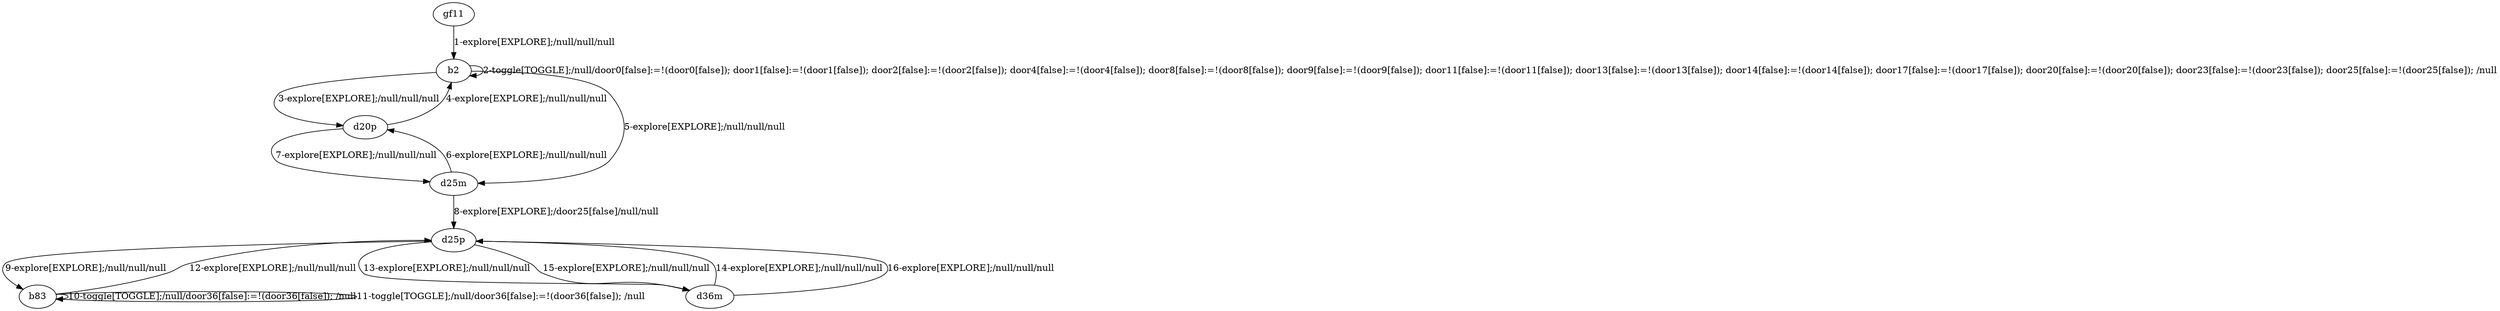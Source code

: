 # Total number of goals covered by this test: 4
# b83 --> b83
# d36m --> d25p
# b83 --> d25p
# d25p --> d36m

digraph g {
"gf11" -> "b2" [label = "1-explore[EXPLORE];/null/null/null"];
"b2" -> "b2" [label = "2-toggle[TOGGLE];/null/door0[false]:=!(door0[false]); door1[false]:=!(door1[false]); door2[false]:=!(door2[false]); door4[false]:=!(door4[false]); door8[false]:=!(door8[false]); door9[false]:=!(door9[false]); door11[false]:=!(door11[false]); door13[false]:=!(door13[false]); door14[false]:=!(door14[false]); door17[false]:=!(door17[false]); door20[false]:=!(door20[false]); door23[false]:=!(door23[false]); door25[false]:=!(door25[false]); /null"];
"b2" -> "d20p" [label = "3-explore[EXPLORE];/null/null/null"];
"d20p" -> "b2" [label = "4-explore[EXPLORE];/null/null/null"];
"b2" -> "d25m" [label = "5-explore[EXPLORE];/null/null/null"];
"d25m" -> "d20p" [label = "6-explore[EXPLORE];/null/null/null"];
"d20p" -> "d25m" [label = "7-explore[EXPLORE];/null/null/null"];
"d25m" -> "d25p" [label = "8-explore[EXPLORE];/door25[false]/null/null"];
"d25p" -> "b83" [label = "9-explore[EXPLORE];/null/null/null"];
"b83" -> "b83" [label = "10-toggle[TOGGLE];/null/door36[false]:=!(door36[false]); /null"];
"b83" -> "b83" [label = "11-toggle[TOGGLE];/null/door36[false]:=!(door36[false]); /null"];
"b83" -> "d25p" [label = "12-explore[EXPLORE];/null/null/null"];
"d25p" -> "d36m" [label = "13-explore[EXPLORE];/null/null/null"];
"d36m" -> "d25p" [label = "14-explore[EXPLORE];/null/null/null"];
"d25p" -> "d36m" [label = "15-explore[EXPLORE];/null/null/null"];
"d36m" -> "d25p" [label = "16-explore[EXPLORE];/null/null/null"];
}